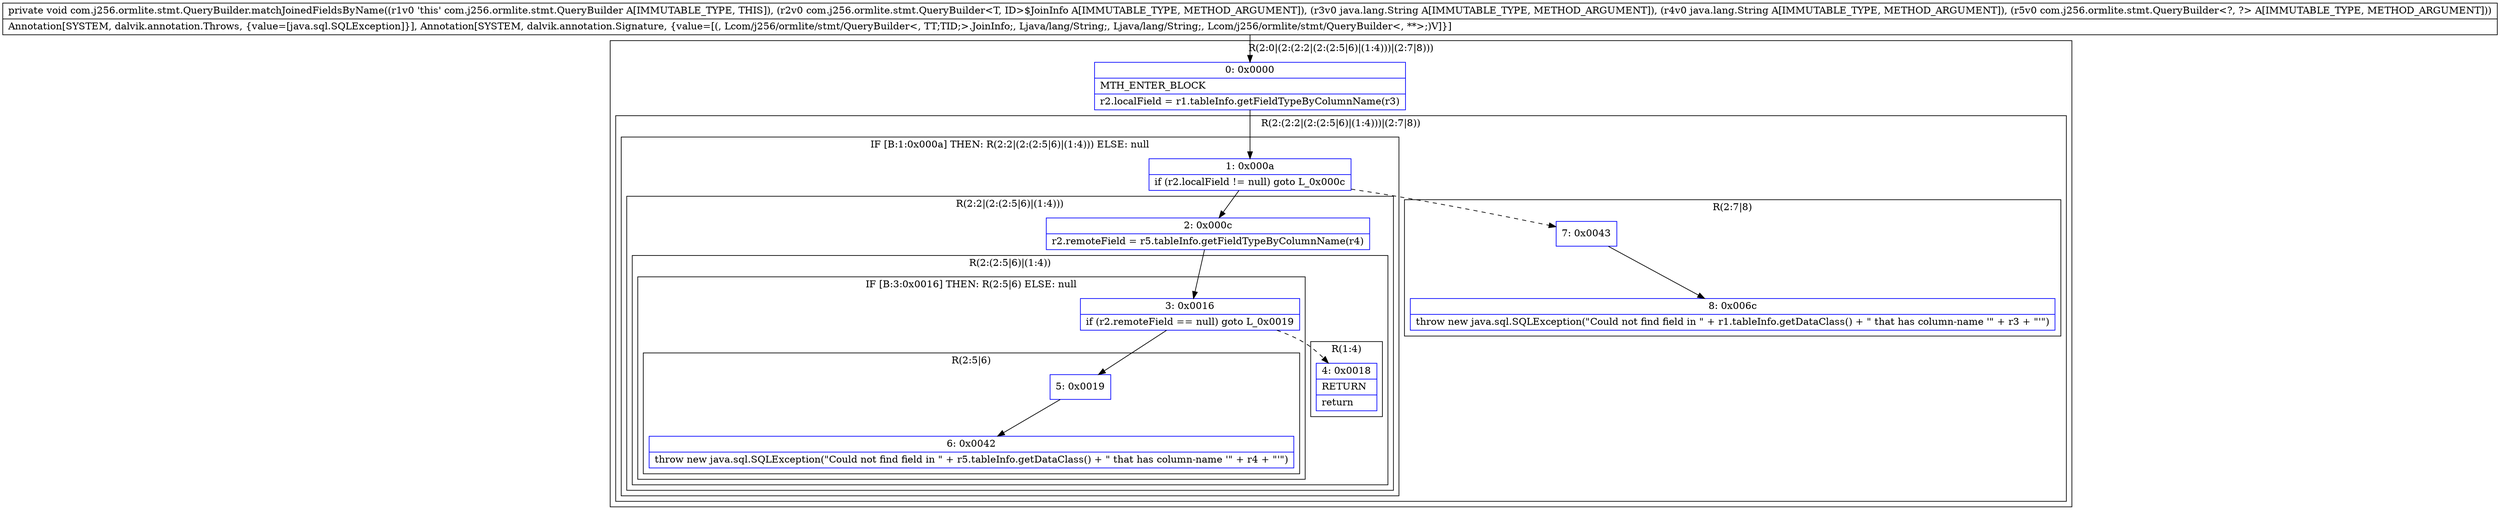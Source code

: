 digraph "CFG forcom.j256.ormlite.stmt.QueryBuilder.matchJoinedFieldsByName(Lcom\/j256\/ormlite\/stmt\/QueryBuilder$JoinInfo;Ljava\/lang\/String;Ljava\/lang\/String;Lcom\/j256\/ormlite\/stmt\/QueryBuilder;)V" {
subgraph cluster_Region_118090325 {
label = "R(2:0|(2:(2:2|(2:(2:5|6)|(1:4)))|(2:7|8)))";
node [shape=record,color=blue];
Node_0 [shape=record,label="{0\:\ 0x0000|MTH_ENTER_BLOCK\l|r2.localField = r1.tableInfo.getFieldTypeByColumnName(r3)\l}"];
subgraph cluster_Region_666265290 {
label = "R(2:(2:2|(2:(2:5|6)|(1:4)))|(2:7|8))";
node [shape=record,color=blue];
subgraph cluster_IfRegion_1800288348 {
label = "IF [B:1:0x000a] THEN: R(2:2|(2:(2:5|6)|(1:4))) ELSE: null";
node [shape=record,color=blue];
Node_1 [shape=record,label="{1\:\ 0x000a|if (r2.localField != null) goto L_0x000c\l}"];
subgraph cluster_Region_164574563 {
label = "R(2:2|(2:(2:5|6)|(1:4)))";
node [shape=record,color=blue];
Node_2 [shape=record,label="{2\:\ 0x000c|r2.remoteField = r5.tableInfo.getFieldTypeByColumnName(r4)\l}"];
subgraph cluster_Region_1104952653 {
label = "R(2:(2:5|6)|(1:4))";
node [shape=record,color=blue];
subgraph cluster_IfRegion_1430819722 {
label = "IF [B:3:0x0016] THEN: R(2:5|6) ELSE: null";
node [shape=record,color=blue];
Node_3 [shape=record,label="{3\:\ 0x0016|if (r2.remoteField == null) goto L_0x0019\l}"];
subgraph cluster_Region_1340005799 {
label = "R(2:5|6)";
node [shape=record,color=blue];
Node_5 [shape=record,label="{5\:\ 0x0019}"];
Node_6 [shape=record,label="{6\:\ 0x0042|throw new java.sql.SQLException(\"Could not find field in \" + r5.tableInfo.getDataClass() + \" that has column\-name '\" + r4 + \"'\")\l}"];
}
}
subgraph cluster_Region_1061850386 {
label = "R(1:4)";
node [shape=record,color=blue];
Node_4 [shape=record,label="{4\:\ 0x0018|RETURN\l|return\l}"];
}
}
}
}
subgraph cluster_Region_526182883 {
label = "R(2:7|8)";
node [shape=record,color=blue];
Node_7 [shape=record,label="{7\:\ 0x0043}"];
Node_8 [shape=record,label="{8\:\ 0x006c|throw new java.sql.SQLException(\"Could not find field in \" + r1.tableInfo.getDataClass() + \" that has column\-name '\" + r3 + \"'\")\l}"];
}
}
}
MethodNode[shape=record,label="{private void com.j256.ormlite.stmt.QueryBuilder.matchJoinedFieldsByName((r1v0 'this' com.j256.ormlite.stmt.QueryBuilder A[IMMUTABLE_TYPE, THIS]), (r2v0 com.j256.ormlite.stmt.QueryBuilder\<T, ID\>$JoinInfo A[IMMUTABLE_TYPE, METHOD_ARGUMENT]), (r3v0 java.lang.String A[IMMUTABLE_TYPE, METHOD_ARGUMENT]), (r4v0 java.lang.String A[IMMUTABLE_TYPE, METHOD_ARGUMENT]), (r5v0 com.j256.ormlite.stmt.QueryBuilder\<?, ?\> A[IMMUTABLE_TYPE, METHOD_ARGUMENT]))  | Annotation[SYSTEM, dalvik.annotation.Throws, \{value=[java.sql.SQLException]\}], Annotation[SYSTEM, dalvik.annotation.Signature, \{value=[(, Lcom\/j256\/ormlite\/stmt\/QueryBuilder\<, TT;TID;\>.JoinInfo;, Ljava\/lang\/String;, Ljava\/lang\/String;, Lcom\/j256\/ormlite\/stmt\/QueryBuilder\<, **\>;)V]\}]\l}"];
MethodNode -> Node_0;
Node_0 -> Node_1;
Node_1 -> Node_2;
Node_1 -> Node_7[style=dashed];
Node_2 -> Node_3;
Node_3 -> Node_4[style=dashed];
Node_3 -> Node_5;
Node_5 -> Node_6;
Node_7 -> Node_8;
}

